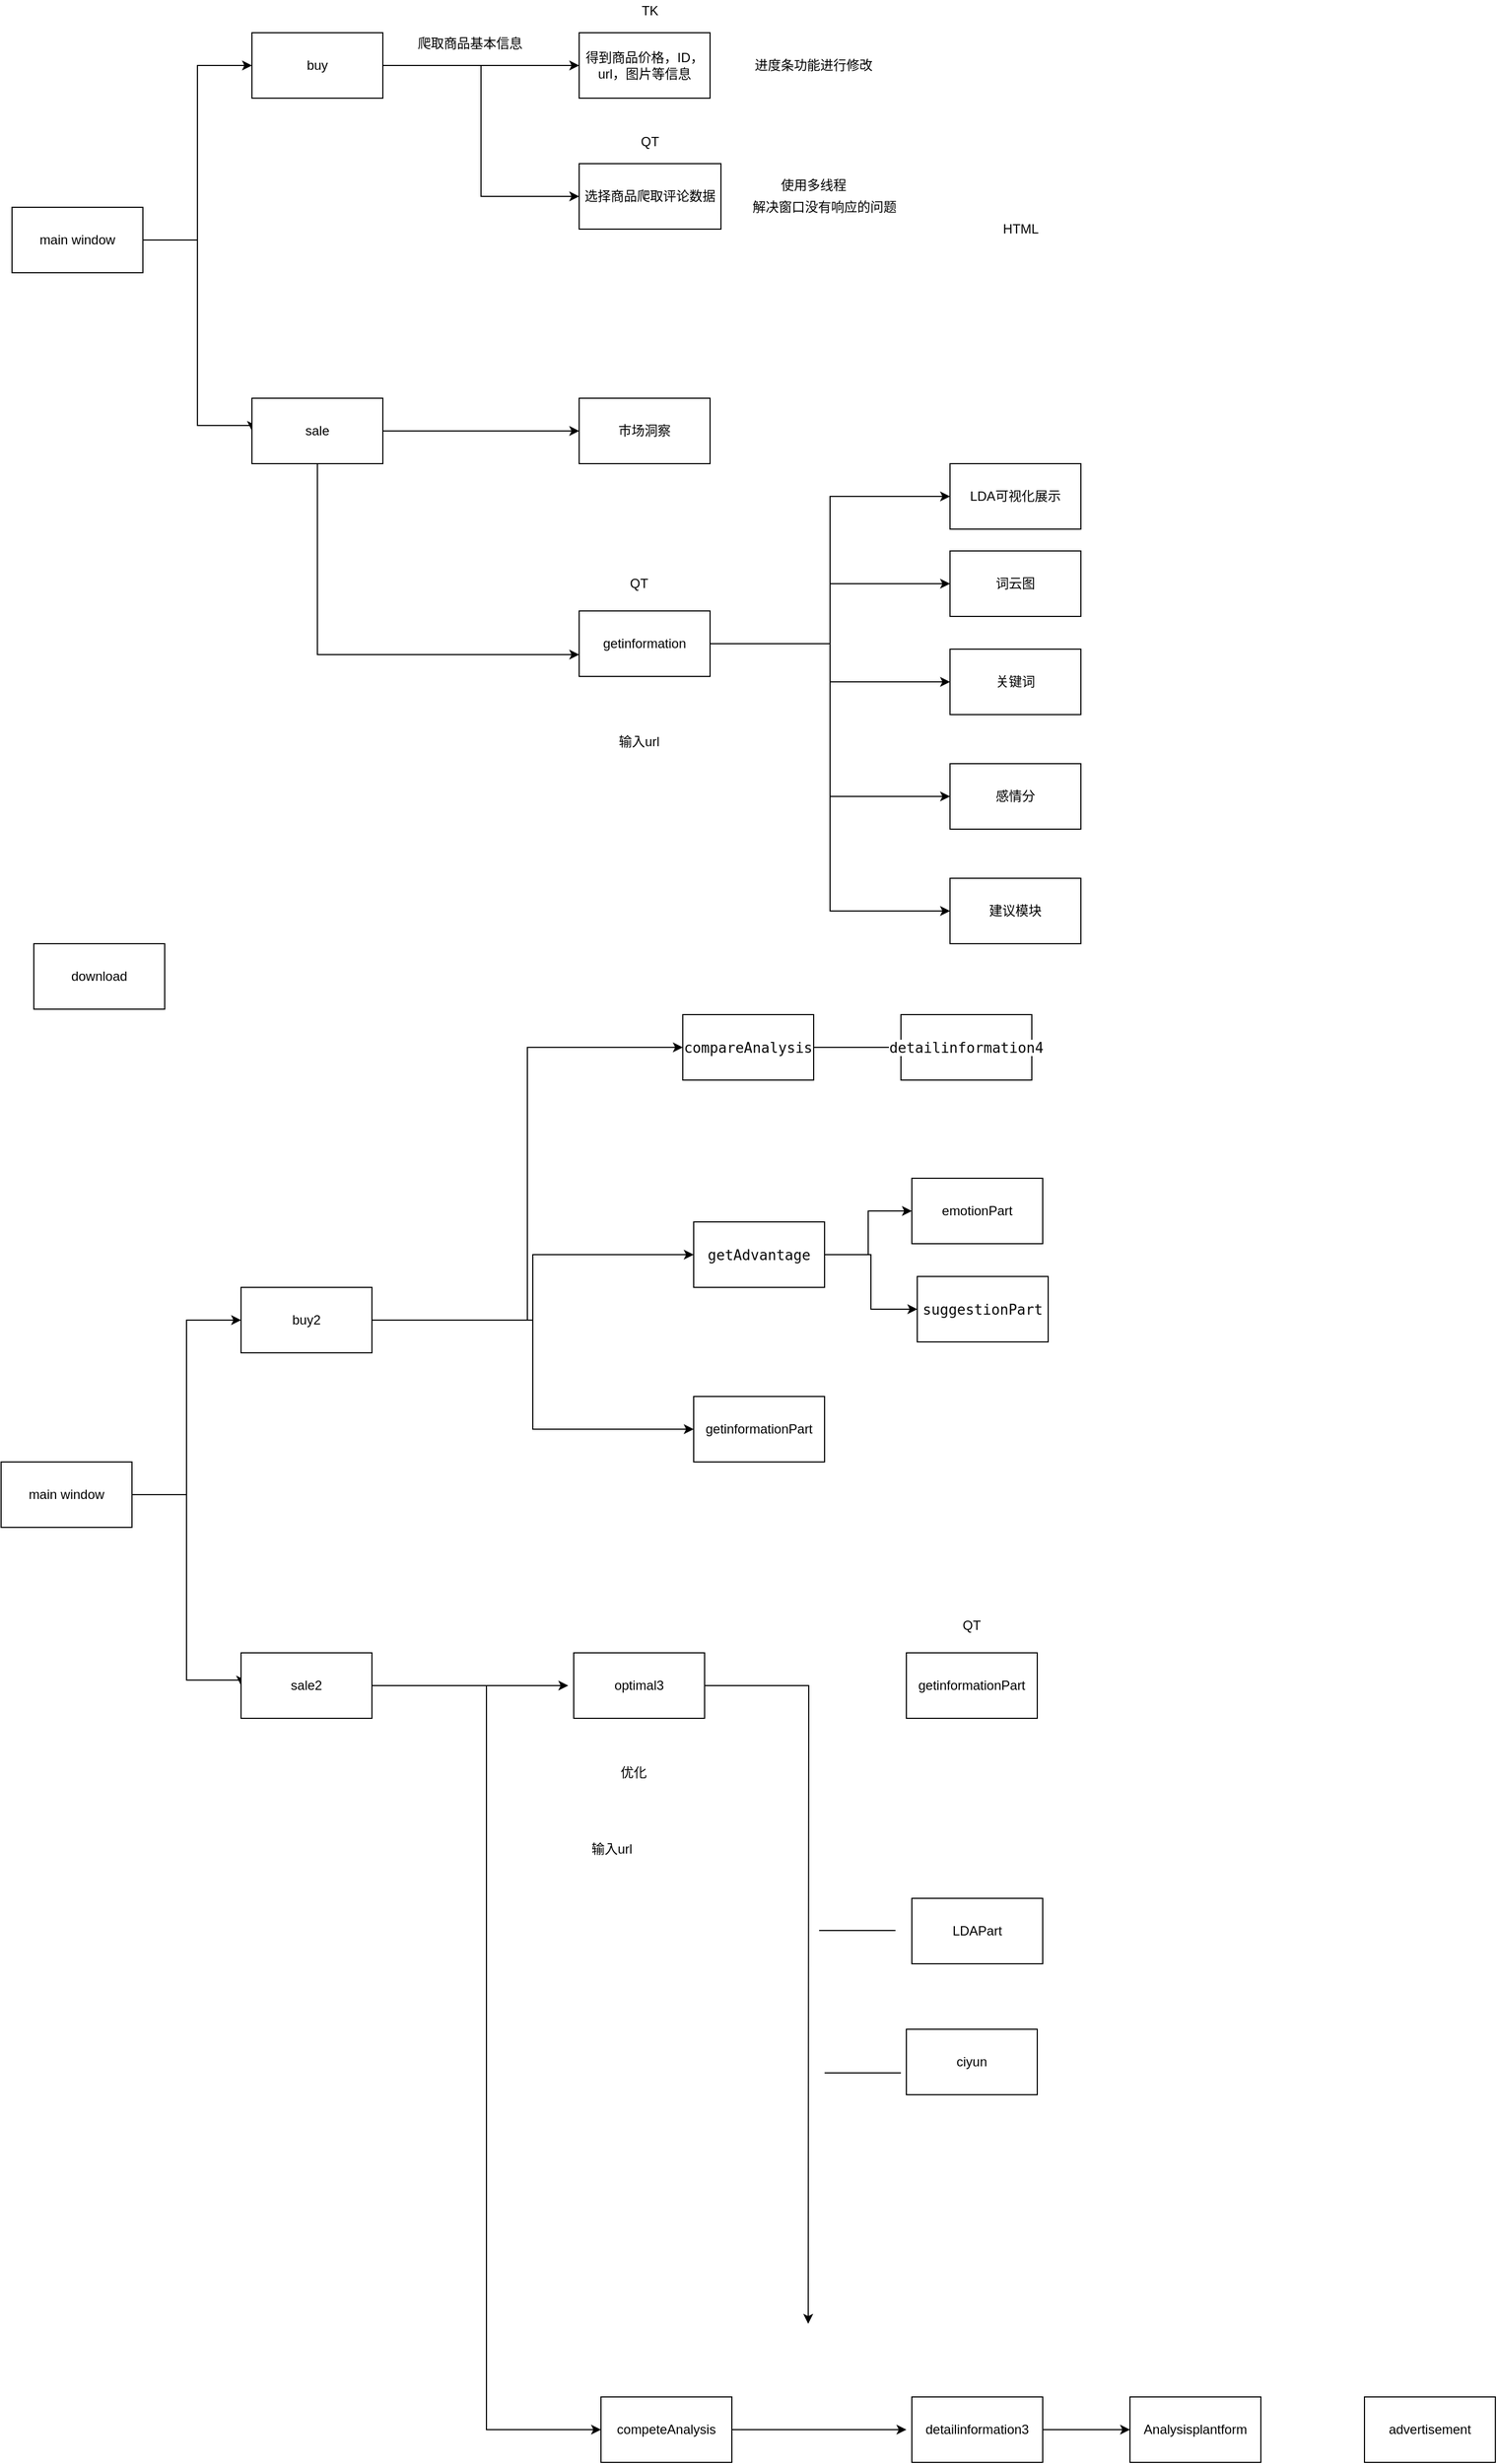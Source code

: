 <mxfile version="12.2.4" pages="1"><diagram id="lHDAryiGxdDC1VcWjpqK" name="Page-1"><mxGraphModel dx="1329" dy="752" grid="1" gridSize="10" guides="1" tooltips="1" connect="1" arrows="1" fold="1" page="1" pageScale="1" pageWidth="827" pageHeight="1169" math="0" shadow="0"><root><mxCell id="0"/><mxCell id="1" parent="0"/><mxCell id="10" style="edgeStyle=orthogonalEdgeStyle;rounded=0;orthogonalLoop=1;jettySize=auto;html=1;entryX=0;entryY=0.5;entryDx=0;entryDy=0;" parent="1" source="2" target="5" edge="1"><mxGeometry relative="1" as="geometry"/></mxCell><mxCell id="18" style="edgeStyle=orthogonalEdgeStyle;rounded=0;orthogonalLoop=1;jettySize=auto;html=1;entryX=0;entryY=0.5;entryDx=0;entryDy=0;" parent="1" source="2" target="14" edge="1"><mxGeometry relative="1" as="geometry"><Array as="points"><mxPoint x="200" y="360"/><mxPoint x="200" y="530"/><mxPoint x="250" y="530"/></Array></mxGeometry></mxCell><mxCell id="2" value="main window" style="rounded=0;whiteSpace=wrap;html=1;" parent="1" vertex="1"><mxGeometry x="30" y="330" width="120" height="60" as="geometry"/></mxCell><mxCell id="12" style="edgeStyle=orthogonalEdgeStyle;rounded=0;orthogonalLoop=1;jettySize=auto;html=1;entryX=0;entryY=0.5;entryDx=0;entryDy=0;" parent="1" source="5" target="11" edge="1"><mxGeometry relative="1" as="geometry"/></mxCell><mxCell id="39" style="edgeStyle=orthogonalEdgeStyle;rounded=0;orthogonalLoop=1;jettySize=auto;html=1;entryX=0;entryY=0.5;entryDx=0;entryDy=0;" parent="1" source="5" target="38" edge="1"><mxGeometry relative="1" as="geometry"/></mxCell><mxCell id="5" value="buy" style="rounded=0;whiteSpace=wrap;html=1;" parent="1" vertex="1"><mxGeometry x="250" y="170" width="120" height="60" as="geometry"/></mxCell><mxCell id="11" value="得到商品价格，ID，url，图片等信息" style="rounded=0;whiteSpace=wrap;html=1;" parent="1" vertex="1"><mxGeometry x="550" y="170" width="120" height="60" as="geometry"/></mxCell><mxCell id="13" value="爬取商品基本信息" style="text;html=1;strokeColor=none;fillColor=none;align=center;verticalAlign=middle;whiteSpace=wrap;rounded=0;" parent="1" vertex="1"><mxGeometry x="400" y="170" width="100" height="20" as="geometry"/></mxCell><mxCell id="17" value="" style="edgeStyle=orthogonalEdgeStyle;rounded=0;orthogonalLoop=1;jettySize=auto;html=1;" parent="1" source="14" target="16" edge="1"><mxGeometry relative="1" as="geometry"><Array as="points"><mxPoint x="310" y="740"/></Array></mxGeometry></mxCell><mxCell id="53" style="edgeStyle=orthogonalEdgeStyle;rounded=0;orthogonalLoop=1;jettySize=auto;html=1;" parent="1" source="14" target="51" edge="1"><mxGeometry relative="1" as="geometry"/></mxCell><mxCell id="14" value="sale" style="rounded=0;whiteSpace=wrap;html=1;" parent="1" vertex="1"><mxGeometry x="250" y="505" width="120" height="60" as="geometry"/></mxCell><mxCell id="25" style="edgeStyle=orthogonalEdgeStyle;rounded=0;orthogonalLoop=1;jettySize=auto;html=1;entryX=0;entryY=0.5;entryDx=0;entryDy=0;" parent="1" source="16" target="24" edge="1"><mxGeometry relative="1" as="geometry"/></mxCell><mxCell id="27" style="edgeStyle=orthogonalEdgeStyle;rounded=0;orthogonalLoop=1;jettySize=auto;html=1;entryX=0;entryY=0.5;entryDx=0;entryDy=0;" parent="1" source="16" target="26" edge="1"><mxGeometry relative="1" as="geometry"/></mxCell><mxCell id="30" style="edgeStyle=orthogonalEdgeStyle;rounded=0;orthogonalLoop=1;jettySize=auto;html=1;entryX=0;entryY=0.5;entryDx=0;entryDy=0;" parent="1" source="16" target="28" edge="1"><mxGeometry relative="1" as="geometry"/></mxCell><mxCell id="31" style="edgeStyle=orthogonalEdgeStyle;rounded=0;orthogonalLoop=1;jettySize=auto;html=1;entryX=0;entryY=0.5;entryDx=0;entryDy=0;" parent="1" source="16" target="29" edge="1"><mxGeometry relative="1" as="geometry"/></mxCell><mxCell id="46" style="edgeStyle=orthogonalEdgeStyle;rounded=0;orthogonalLoop=1;jettySize=auto;html=1;entryX=0;entryY=0.5;entryDx=0;entryDy=0;" parent="1" source="16" target="45" edge="1"><mxGeometry relative="1" as="geometry"/></mxCell><mxCell id="16" value="getinformation" style="rounded=0;whiteSpace=wrap;html=1;" parent="1" vertex="1"><mxGeometry x="550" y="700" width="120" height="60" as="geometry"/></mxCell><mxCell id="22" value="进度条功能进行修改" style="text;html=1;strokeColor=none;fillColor=none;align=center;verticalAlign=middle;whiteSpace=wrap;rounded=0;" parent="1" vertex="1"><mxGeometry x="700" y="190" width="130" height="20" as="geometry"/></mxCell><mxCell id="24" value="LDA可视化展示" style="rounded=0;whiteSpace=wrap;html=1;" parent="1" vertex="1"><mxGeometry x="890" y="565" width="120" height="60" as="geometry"/></mxCell><mxCell id="26" value="词云图" style="rounded=0;whiteSpace=wrap;html=1;" parent="1" vertex="1"><mxGeometry x="890" y="645" width="120" height="60" as="geometry"/></mxCell><mxCell id="28" value="关键词" style="rounded=0;whiteSpace=wrap;html=1;" parent="1" vertex="1"><mxGeometry x="890" y="735" width="120" height="60" as="geometry"/></mxCell><mxCell id="29" value="建议模块" style="rounded=0;whiteSpace=wrap;html=1;" parent="1" vertex="1"><mxGeometry x="890" y="945" width="120" height="60" as="geometry"/></mxCell><mxCell id="38" value="选择商品爬取评论数据" style="rounded=0;whiteSpace=wrap;html=1;" parent="1" vertex="1"><mxGeometry x="550" y="290" width="130" height="60" as="geometry"/></mxCell><mxCell id="40" value="TK" style="text;html=1;strokeColor=none;fillColor=none;align=center;verticalAlign=middle;whiteSpace=wrap;rounded=0;" parent="1" vertex="1"><mxGeometry x="550" y="140" width="130" height="20" as="geometry"/></mxCell><mxCell id="42" value="QT" style="text;html=1;strokeColor=none;fillColor=none;align=center;verticalAlign=middle;whiteSpace=wrap;rounded=0;" parent="1" vertex="1"><mxGeometry x="550" y="260" width="130" height="20" as="geometry"/></mxCell><mxCell id="43" value="QT" style="text;html=1;strokeColor=none;fillColor=none;align=center;verticalAlign=middle;whiteSpace=wrap;rounded=0;" parent="1" vertex="1"><mxGeometry x="540" y="665" width="130" height="20" as="geometry"/></mxCell><mxCell id="44" value="HTML" style="text;html=1;strokeColor=none;fillColor=none;align=center;verticalAlign=middle;whiteSpace=wrap;rounded=0;" parent="1" vertex="1"><mxGeometry x="890" y="340" width="130" height="20" as="geometry"/></mxCell><mxCell id="45" value="感情分" style="rounded=0;whiteSpace=wrap;html=1;" parent="1" vertex="1"><mxGeometry x="890" y="840" width="120" height="60" as="geometry"/></mxCell><mxCell id="48" value="使用多线程" style="text;html=1;strokeColor=none;fillColor=none;align=center;verticalAlign=middle;whiteSpace=wrap;rounded=0;" parent="1" vertex="1"><mxGeometry x="700" y="300" width="130" height="20" as="geometry"/></mxCell><mxCell id="49" value="解决窗口没有响应的问题" style="text;html=1;strokeColor=none;fillColor=none;align=center;verticalAlign=middle;whiteSpace=wrap;rounded=0;" parent="1" vertex="1"><mxGeometry x="700" y="320" width="150" height="20" as="geometry"/></mxCell><mxCell id="50" value="输入url" style="text;html=1;strokeColor=none;fillColor=none;align=center;verticalAlign=middle;whiteSpace=wrap;rounded=0;" parent="1" vertex="1"><mxGeometry x="385" y="775" width="440" height="90" as="geometry"/></mxCell><mxCell id="51" value="市场洞察" style="rounded=0;whiteSpace=wrap;html=1;" parent="1" vertex="1"><mxGeometry x="550" y="505" width="120" height="60" as="geometry"/></mxCell><mxCell id="88" style="edgeStyle=orthogonalEdgeStyle;rounded=0;orthogonalLoop=1;jettySize=auto;html=1;entryX=0;entryY=0.5;entryDx=0;entryDy=0;" parent="1" source="90" target="93" edge="1"><mxGeometry relative="1" as="geometry"/></mxCell><mxCell id="89" style="edgeStyle=orthogonalEdgeStyle;rounded=0;orthogonalLoop=1;jettySize=auto;html=1;entryX=0;entryY=0.5;entryDx=0;entryDy=0;" parent="1" source="90" target="98" edge="1"><mxGeometry relative="1" as="geometry"><Array as="points"><mxPoint x="190" y="1510"/><mxPoint x="190" y="1680"/><mxPoint x="240" y="1680"/></Array></mxGeometry></mxCell><mxCell id="90" value="main window" style="rounded=0;whiteSpace=wrap;html=1;" parent="1" vertex="1"><mxGeometry x="20" y="1480" width="120" height="60" as="geometry"/></mxCell><mxCell id="91" style="edgeStyle=orthogonalEdgeStyle;rounded=0;orthogonalLoop=1;jettySize=auto;html=1;entryX=0;entryY=0.5;entryDx=0;entryDy=0;" parent="1" source="93" target="174" edge="1"><mxGeometry relative="1" as="geometry"><mxPoint x="540" y="1350" as="targetPoint"/></mxGeometry></mxCell><mxCell id="176" style="edgeStyle=orthogonalEdgeStyle;rounded=0;orthogonalLoop=1;jettySize=auto;html=1;entryX=0;entryY=0.5;entryDx=0;entryDy=0;" parent="1" source="93" target="173" edge="1"><mxGeometry relative="1" as="geometry"/></mxCell><mxCell id="177" style="edgeStyle=orthogonalEdgeStyle;rounded=0;orthogonalLoop=1;jettySize=auto;html=1;entryX=0;entryY=0.5;entryDx=0;entryDy=0;" parent="1" source="93" target="175" edge="1"><mxGeometry relative="1" as="geometry"/></mxCell><mxCell id="93" value="buy2" style="rounded=0;whiteSpace=wrap;html=1;" parent="1" vertex="1"><mxGeometry x="240" y="1320" width="120" height="60" as="geometry"/></mxCell><mxCell id="97" style="edgeStyle=orthogonalEdgeStyle;rounded=0;orthogonalLoop=1;jettySize=auto;html=1;" parent="1" source="98" edge="1"><mxGeometry relative="1" as="geometry"><mxPoint x="540" y="1685" as="targetPoint"/></mxGeometry></mxCell><mxCell id="164" style="edgeStyle=orthogonalEdgeStyle;rounded=0;orthogonalLoop=1;jettySize=auto;html=1;entryX=0;entryY=0.5;entryDx=0;entryDy=0;" parent="1" source="98" target="160" edge="1"><mxGeometry relative="1" as="geometry"/></mxCell><mxCell id="98" value="sale2" style="rounded=0;whiteSpace=wrap;html=1;" parent="1" vertex="1"><mxGeometry x="240" y="1655" width="120" height="60" as="geometry"/></mxCell><mxCell id="104" value="getinformationPart" style="rounded=0;whiteSpace=wrap;html=1;" parent="1" vertex="1"><mxGeometry x="850" y="1655" width="120" height="60" as="geometry"/></mxCell><mxCell id="113" value="QT" style="text;html=1;strokeColor=none;fillColor=none;align=center;verticalAlign=middle;whiteSpace=wrap;rounded=0;" parent="1" vertex="1"><mxGeometry x="845" y="1620" width="130" height="20" as="geometry"/></mxCell><mxCell id="118" value="输入url" style="text;html=1;strokeColor=none;fillColor=none;align=center;verticalAlign=middle;whiteSpace=wrap;rounded=0;" parent="1" vertex="1"><mxGeometry x="360" y="1790" width="440" height="90" as="geometry"/></mxCell><mxCell id="131" style="edgeStyle=orthogonalEdgeStyle;rounded=0;orthogonalLoop=1;jettySize=auto;html=1;" parent="1" source="122" edge="1"><mxGeometry relative="1" as="geometry"><mxPoint x="760" y="2270" as="targetPoint"/></mxGeometry></mxCell><mxCell id="122" value="optimal3" style="rounded=0;whiteSpace=wrap;html=1;" parent="1" vertex="1"><mxGeometry x="545" y="1655" width="120" height="60" as="geometry"/></mxCell><mxCell id="125" value="优化" style="text;html=1;strokeColor=none;fillColor=none;align=center;verticalAlign=middle;whiteSpace=wrap;rounded=0;" parent="1" vertex="1"><mxGeometry x="380" y="1720" width="440" height="90" as="geometry"/></mxCell><mxCell id="126" value="LDAPart" style="rounded=0;whiteSpace=wrap;html=1;" parent="1" vertex="1"><mxGeometry x="855" y="1880" width="120" height="60" as="geometry"/></mxCell><mxCell id="129" value="ciyun" style="rounded=0;whiteSpace=wrap;html=1;" parent="1" vertex="1"><mxGeometry x="850" y="2000" width="120" height="60" as="geometry"/></mxCell><mxCell id="130" value="emotionPart" style="rounded=0;whiteSpace=wrap;html=1;" parent="1" vertex="1"><mxGeometry x="855" y="1220" width="120" height="60" as="geometry"/></mxCell><mxCell id="140" value="&lt;pre style=&quot;background-color: #ffffff ; color: #080808 ; font-family: &amp;#34;jetbrains mono&amp;#34; , monospace ; font-size: 9.8pt&quot;&gt;suggestionPart&lt;/pre&gt;" style="rounded=0;whiteSpace=wrap;html=1;" parent="1" vertex="1"><mxGeometry x="860" y="1310" width="120" height="60" as="geometry"/></mxCell><mxCell id="157" value="" style="endArrow=none;html=1;" parent="1" edge="1"><mxGeometry width="50" height="50" relative="1" as="geometry"><mxPoint x="775" y="2040" as="sourcePoint"/><mxPoint x="845" y="2040" as="targetPoint"/></mxGeometry></mxCell><mxCell id="159" value="" style="endArrow=none;html=1;" parent="1" edge="1"><mxGeometry width="50" height="50" relative="1" as="geometry"><mxPoint x="770" y="1909.5" as="sourcePoint"/><mxPoint x="840" y="1909.5" as="targetPoint"/></mxGeometry></mxCell><mxCell id="163" style="edgeStyle=orthogonalEdgeStyle;rounded=0;orthogonalLoop=1;jettySize=auto;html=1;" parent="1" source="160" edge="1"><mxGeometry relative="1" as="geometry"><mxPoint x="850" y="2367" as="targetPoint"/></mxGeometry></mxCell><mxCell id="160" value="competeAnalysis" style="rounded=0;whiteSpace=wrap;html=1;" parent="1" vertex="1"><mxGeometry x="570" y="2337" width="120" height="60" as="geometry"/></mxCell><mxCell id="169" value="" style="edgeStyle=orthogonalEdgeStyle;rounded=0;orthogonalLoop=1;jettySize=auto;html=1;" parent="1" source="162" target="168" edge="1"><mxGeometry relative="1" as="geometry"/></mxCell><mxCell id="162" value="detailinformation3" style="rounded=0;whiteSpace=wrap;html=1;" parent="1" vertex="1"><mxGeometry x="855" y="2337" width="120" height="60" as="geometry"/></mxCell><mxCell id="168" value="Analysisplantform" style="rounded=0;whiteSpace=wrap;html=1;" parent="1" vertex="1"><mxGeometry x="1055" y="2337" width="120" height="60" as="geometry"/></mxCell><mxCell id="172" value="advertisement" style="rounded=0;whiteSpace=wrap;html=1;" parent="1" vertex="1"><mxGeometry x="1270" y="2337" width="120" height="60" as="geometry"/></mxCell><mxCell id="189" style="edgeStyle=orthogonalEdgeStyle;rounded=0;orthogonalLoop=1;jettySize=auto;html=1;entryX=0;entryY=0.5;entryDx=0;entryDy=0;" parent="1" source="173" target="178" edge="1"><mxGeometry relative="1" as="geometry"/></mxCell><mxCell id="173" value="&lt;pre style=&quot;background-color: #ffffff ; color: #080808 ; font-family: &amp;#34;jetbrains mono&amp;#34; , monospace ; font-size: 9.8pt&quot;&gt;&lt;pre style=&quot;font-family: &amp;#34;jetbrains mono&amp;#34; , monospace ; font-size: 9.8pt&quot;&gt;compareAnalysis&lt;/pre&gt;&lt;/pre&gt;" style="rounded=0;whiteSpace=wrap;html=1;" parent="1" vertex="1"><mxGeometry x="645" y="1070" width="120" height="60" as="geometry"/></mxCell><mxCell id="190" style="edgeStyle=orthogonalEdgeStyle;rounded=0;orthogonalLoop=1;jettySize=auto;html=1;entryX=0;entryY=0.5;entryDx=0;entryDy=0;" parent="1" source="174" target="130" edge="1"><mxGeometry relative="1" as="geometry"/></mxCell><mxCell id="191" style="edgeStyle=orthogonalEdgeStyle;rounded=0;orthogonalLoop=1;jettySize=auto;html=1;entryX=0;entryY=0.5;entryDx=0;entryDy=0;" parent="1" source="174" target="140" edge="1"><mxGeometry relative="1" as="geometry"/></mxCell><mxCell id="174" value="&lt;pre style=&quot;background-color: #ffffff ; color: #080808 ; font-family: &amp;#34;jetbrains mono&amp;#34; , monospace ; font-size: 9.8pt&quot;&gt;&lt;pre style=&quot;font-family: &amp;#34;jetbrains mono&amp;#34; , monospace ; font-size: 9.8pt&quot;&gt;getAdvantage&lt;/pre&gt;&lt;/pre&gt;" style="rounded=0;whiteSpace=wrap;html=1;" parent="1" vertex="1"><mxGeometry x="655" y="1260" width="120" height="60" as="geometry"/></mxCell><mxCell id="175" value="getinformationPart" style="rounded=0;whiteSpace=wrap;html=1;" parent="1" vertex="1"><mxGeometry x="655" y="1420" width="120" height="60" as="geometry"/></mxCell><mxCell id="178" value="&lt;pre style=&quot;background-color: #ffffff ; color: #080808 ; font-family: &amp;#34;jetbrains mono&amp;#34; , monospace ; font-size: 9.8pt&quot;&gt;detailinformation4&lt;/pre&gt;" style="rounded=0;whiteSpace=wrap;html=1;" parent="1" vertex="1"><mxGeometry x="845" y="1070" width="120" height="60" as="geometry"/></mxCell><mxCell id="192" value="download" style="rounded=0;whiteSpace=wrap;html=1;" parent="1" vertex="1"><mxGeometry x="50" y="1005" width="120" height="60" as="geometry"/></mxCell></root></mxGraphModel></diagram></mxfile>